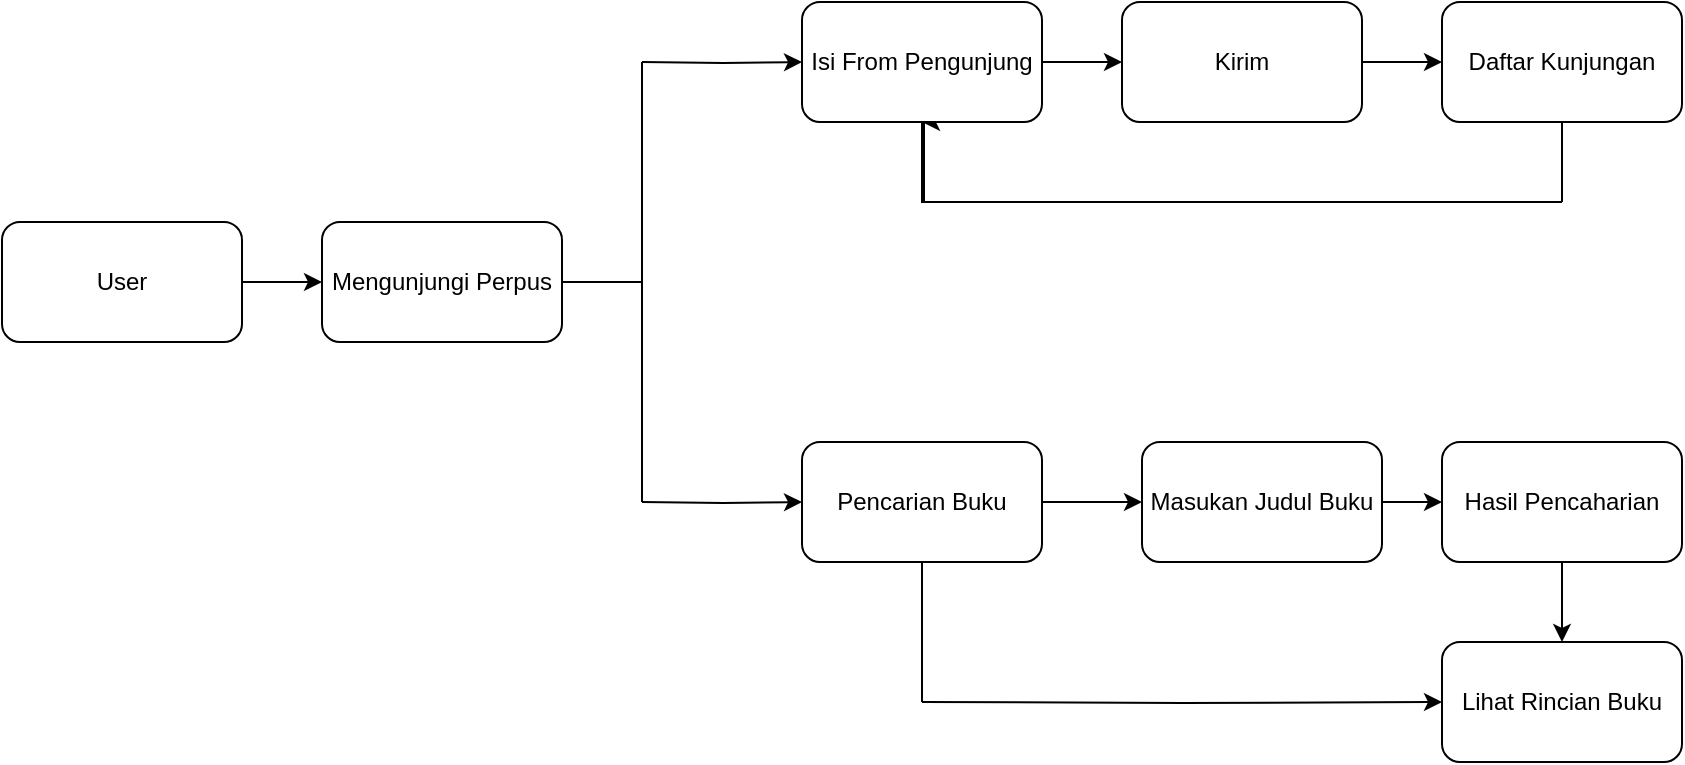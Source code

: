<mxfile version="23.0.2" type="github">
  <diagram name="Page-1" id="WrfL9K_2lgfUzRwE-8nf">
    <mxGraphModel dx="1042" dy="613" grid="1" gridSize="10" guides="1" tooltips="1" connect="1" arrows="1" fold="1" page="1" pageScale="1" pageWidth="850" pageHeight="1100" math="0" shadow="0">
      <root>
        <mxCell id="0" />
        <mxCell id="1" parent="0" />
        <mxCell id="_WorD5RW6yXRQGvCHkTB-3" value="" style="edgeStyle=orthogonalEdgeStyle;rounded=0;orthogonalLoop=1;jettySize=auto;html=1;" edge="1" parent="1" source="_WorD5RW6yXRQGvCHkTB-1" target="_WorD5RW6yXRQGvCHkTB-2">
          <mxGeometry relative="1" as="geometry" />
        </mxCell>
        <mxCell id="_WorD5RW6yXRQGvCHkTB-1" value="User" style="rounded=1;whiteSpace=wrap;html=1;" vertex="1" parent="1">
          <mxGeometry y="250" width="120" height="60" as="geometry" />
        </mxCell>
        <mxCell id="_WorD5RW6yXRQGvCHkTB-2" value="Mengunjungi Perpus" style="whiteSpace=wrap;html=1;rounded=1;" vertex="1" parent="1">
          <mxGeometry x="160" y="250" width="120" height="60" as="geometry" />
        </mxCell>
        <mxCell id="_WorD5RW6yXRQGvCHkTB-7" value="" style="edgeStyle=orthogonalEdgeStyle;rounded=0;orthogonalLoop=1;jettySize=auto;html=1;" edge="1" parent="1" source="_WorD5RW6yXRQGvCHkTB-4" target="_WorD5RW6yXRQGvCHkTB-6">
          <mxGeometry relative="1" as="geometry" />
        </mxCell>
        <mxCell id="_WorD5RW6yXRQGvCHkTB-74" value="" style="edgeStyle=orthogonalEdgeStyle;rounded=0;orthogonalLoop=1;jettySize=auto;html=1;entryX=0.5;entryY=1;entryDx=0;entryDy=0;" edge="1" parent="1" source="_WorD5RW6yXRQGvCHkTB-4" target="_WorD5RW6yXRQGvCHkTB-4">
          <mxGeometry relative="1" as="geometry">
            <mxPoint x="460" y="60" as="targetPoint" />
            <Array as="points">
              <mxPoint x="460" y="240" />
              <mxPoint x="461" y="240" />
            </Array>
          </mxGeometry>
        </mxCell>
        <mxCell id="_WorD5RW6yXRQGvCHkTB-4" value="Isi From Pengunjung" style="whiteSpace=wrap;html=1;rounded=1;" vertex="1" parent="1">
          <mxGeometry x="400" y="140" width="120" height="60" as="geometry" />
        </mxCell>
        <mxCell id="_WorD5RW6yXRQGvCHkTB-9" value="" style="edgeStyle=orthogonalEdgeStyle;rounded=0;orthogonalLoop=1;jettySize=auto;html=1;" edge="1" parent="1" source="_WorD5RW6yXRQGvCHkTB-6" target="_WorD5RW6yXRQGvCHkTB-8">
          <mxGeometry relative="1" as="geometry" />
        </mxCell>
        <mxCell id="_WorD5RW6yXRQGvCHkTB-6" value="Kirim" style="whiteSpace=wrap;html=1;rounded=1;" vertex="1" parent="1">
          <mxGeometry x="560" y="140" width="120" height="60" as="geometry" />
        </mxCell>
        <mxCell id="_WorD5RW6yXRQGvCHkTB-8" value="Daftar Kunjungan" style="whiteSpace=wrap;html=1;rounded=1;" vertex="1" parent="1">
          <mxGeometry x="720" y="140" width="120" height="60" as="geometry" />
        </mxCell>
        <mxCell id="_WorD5RW6yXRQGvCHkTB-13" value="" style="edgeStyle=orthogonalEdgeStyle;rounded=0;orthogonalLoop=1;jettySize=auto;html=1;" edge="1" parent="1" source="_WorD5RW6yXRQGvCHkTB-10" target="_WorD5RW6yXRQGvCHkTB-12">
          <mxGeometry relative="1" as="geometry" />
        </mxCell>
        <mxCell id="_WorD5RW6yXRQGvCHkTB-10" value="Pencarian Buku" style="whiteSpace=wrap;html=1;rounded=1;" vertex="1" parent="1">
          <mxGeometry x="400" y="360" width="120" height="60" as="geometry" />
        </mxCell>
        <mxCell id="_WorD5RW6yXRQGvCHkTB-15" value="" style="edgeStyle=orthogonalEdgeStyle;rounded=0;orthogonalLoop=1;jettySize=auto;html=1;" edge="1" parent="1" source="_WorD5RW6yXRQGvCHkTB-12" target="_WorD5RW6yXRQGvCHkTB-14">
          <mxGeometry relative="1" as="geometry" />
        </mxCell>
        <mxCell id="_WorD5RW6yXRQGvCHkTB-12" value="Masukan Judul Buku" style="whiteSpace=wrap;html=1;rounded=1;" vertex="1" parent="1">
          <mxGeometry x="570" y="360" width="120" height="60" as="geometry" />
        </mxCell>
        <mxCell id="_WorD5RW6yXRQGvCHkTB-17" value="" style="edgeStyle=orthogonalEdgeStyle;rounded=0;orthogonalLoop=1;jettySize=auto;html=1;" edge="1" parent="1" source="_WorD5RW6yXRQGvCHkTB-14" target="_WorD5RW6yXRQGvCHkTB-16">
          <mxGeometry relative="1" as="geometry" />
        </mxCell>
        <mxCell id="_WorD5RW6yXRQGvCHkTB-14" value="Hasil Pencaharian" style="whiteSpace=wrap;html=1;rounded=1;" vertex="1" parent="1">
          <mxGeometry x="720" y="360" width="120" height="60" as="geometry" />
        </mxCell>
        <mxCell id="_WorD5RW6yXRQGvCHkTB-16" value="Lihat Rincian Buku" style="whiteSpace=wrap;html=1;rounded=1;" vertex="1" parent="1">
          <mxGeometry x="720" y="460" width="120" height="60" as="geometry" />
        </mxCell>
        <mxCell id="_WorD5RW6yXRQGvCHkTB-29" value="" style="endArrow=none;html=1;rounded=0;exitX=1;exitY=0.5;exitDx=0;exitDy=0;" edge="1" parent="1" source="_WorD5RW6yXRQGvCHkTB-2">
          <mxGeometry width="50" height="50" relative="1" as="geometry">
            <mxPoint x="400" y="340" as="sourcePoint" />
            <mxPoint x="320" y="280" as="targetPoint" />
          </mxGeometry>
        </mxCell>
        <mxCell id="_WorD5RW6yXRQGvCHkTB-31" value="" style="endArrow=none;html=1;rounded=0;" edge="1" parent="1">
          <mxGeometry width="50" height="50" relative="1" as="geometry">
            <mxPoint x="320" y="280" as="sourcePoint" />
            <mxPoint x="320" y="170" as="targetPoint" />
          </mxGeometry>
        </mxCell>
        <mxCell id="_WorD5RW6yXRQGvCHkTB-32" value="" style="endArrow=none;html=1;rounded=0;" edge="1" parent="1">
          <mxGeometry width="50" height="50" relative="1" as="geometry">
            <mxPoint x="320" y="390" as="sourcePoint" />
            <mxPoint x="320" y="280" as="targetPoint" />
          </mxGeometry>
        </mxCell>
        <mxCell id="_WorD5RW6yXRQGvCHkTB-44" value="" style="edgeStyle=orthogonalEdgeStyle;rounded=0;orthogonalLoop=1;jettySize=auto;html=1;" edge="1" parent="1" target="_WorD5RW6yXRQGvCHkTB-10">
          <mxGeometry relative="1" as="geometry">
            <mxPoint x="320" y="390" as="sourcePoint" />
          </mxGeometry>
        </mxCell>
        <mxCell id="_WorD5RW6yXRQGvCHkTB-51" value="" style="edgeStyle=orthogonalEdgeStyle;rounded=0;orthogonalLoop=1;jettySize=auto;html=1;" edge="1" parent="1" target="_WorD5RW6yXRQGvCHkTB-4">
          <mxGeometry relative="1" as="geometry">
            <mxPoint x="320" y="170" as="sourcePoint" />
          </mxGeometry>
        </mxCell>
        <mxCell id="_WorD5RW6yXRQGvCHkTB-61" value="" style="edgeStyle=orthogonalEdgeStyle;rounded=0;orthogonalLoop=1;jettySize=auto;html=1;" edge="1" parent="1" target="_WorD5RW6yXRQGvCHkTB-16">
          <mxGeometry relative="1" as="geometry">
            <mxPoint x="460" y="490" as="sourcePoint" />
          </mxGeometry>
        </mxCell>
        <mxCell id="_WorD5RW6yXRQGvCHkTB-62" value="" style="endArrow=none;html=1;rounded=0;" edge="1" parent="1">
          <mxGeometry width="50" height="50" relative="1" as="geometry">
            <mxPoint x="460" y="490" as="sourcePoint" />
            <mxPoint x="460" y="420" as="targetPoint" />
          </mxGeometry>
        </mxCell>
        <mxCell id="_WorD5RW6yXRQGvCHkTB-72" value="" style="endArrow=none;html=1;rounded=0;" edge="1" parent="1">
          <mxGeometry width="50" height="50" relative="1" as="geometry">
            <mxPoint x="780" y="240" as="sourcePoint" />
            <mxPoint x="780" y="200" as="targetPoint" />
          </mxGeometry>
        </mxCell>
        <mxCell id="_WorD5RW6yXRQGvCHkTB-75" value="" style="endArrow=none;html=1;rounded=0;" edge="1" parent="1">
          <mxGeometry width="50" height="50" relative="1" as="geometry">
            <mxPoint x="460" y="240" as="sourcePoint" />
            <mxPoint x="780" y="240" as="targetPoint" />
          </mxGeometry>
        </mxCell>
      </root>
    </mxGraphModel>
  </diagram>
</mxfile>
